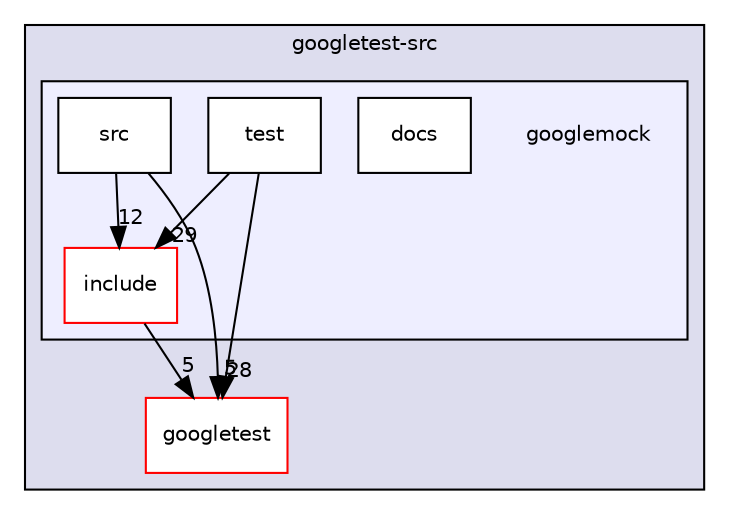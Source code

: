 digraph "build/_deps/googletest-src/googlemock" {
  compound=true
  node [ fontsize="10", fontname="Helvetica"];
  edge [ labelfontsize="10", labelfontname="Helvetica"];
  subgraph clusterdir_b8d6b26144d6312ab7a4ea26f9e69ccf {
    graph [ bgcolor="#ddddee", pencolor="black", label="googletest-src" fontname="Helvetica", fontsize="10", URL="dir_b8d6b26144d6312ab7a4ea26f9e69ccf.html"]
  dir_001a0f336d1d0a6c17b1be78e41a6b36 [shape=box label="googletest" fillcolor="white" style="filled" color="red" URL="dir_001a0f336d1d0a6c17b1be78e41a6b36.html"];
  subgraph clusterdir_c5f655d618205cb28123d4e6a51ea001 {
    graph [ bgcolor="#eeeeff", pencolor="black", label="" URL="dir_c5f655d618205cb28123d4e6a51ea001.html"];
    dir_c5f655d618205cb28123d4e6a51ea001 [shape=plaintext label="googlemock"];
  dir_e8a37d4378b60a5652b35a722ac61283 [shape=box label="docs" fillcolor="white" style="filled" URL="dir_e8a37d4378b60a5652b35a722ac61283.html"];
  dir_deb2d1c1f5c54b35245335ac08173a14 [shape=box label="include" fillcolor="white" style="filled" color="red" URL="dir_deb2d1c1f5c54b35245335ac08173a14.html"];
  dir_53c473b8e0609a1ef5367b99a55ea6e1 [shape=box label="src" fillcolor="white" style="filled" URL="dir_53c473b8e0609a1ef5367b99a55ea6e1.html"];
  dir_107e441a85fe388ad19bf29a1d959b4b [shape=box label="test" fillcolor="white" style="filled" URL="dir_107e441a85fe388ad19bf29a1d959b4b.html"];
  }
  }
  dir_53c473b8e0609a1ef5367b99a55ea6e1->dir_001a0f336d1d0a6c17b1be78e41a6b36 [headlabel="5", labeldistance=1.5 headhref="dir_000090_000069.html"];
  dir_53c473b8e0609a1ef5367b99a55ea6e1->dir_deb2d1c1f5c54b35245335ac08173a14 [headlabel="12", labeldistance=1.5 headhref="dir_000090_000065.html"];
  dir_107e441a85fe388ad19bf29a1d959b4b->dir_001a0f336d1d0a6c17b1be78e41a6b36 [headlabel="28", labeldistance=1.5 headhref="dir_000091_000069.html"];
  dir_107e441a85fe388ad19bf29a1d959b4b->dir_deb2d1c1f5c54b35245335ac08173a14 [headlabel="29", labeldistance=1.5 headhref="dir_000091_000065.html"];
  dir_deb2d1c1f5c54b35245335ac08173a14->dir_001a0f336d1d0a6c17b1be78e41a6b36 [headlabel="5", labeldistance=1.5 headhref="dir_000065_000069.html"];
}
